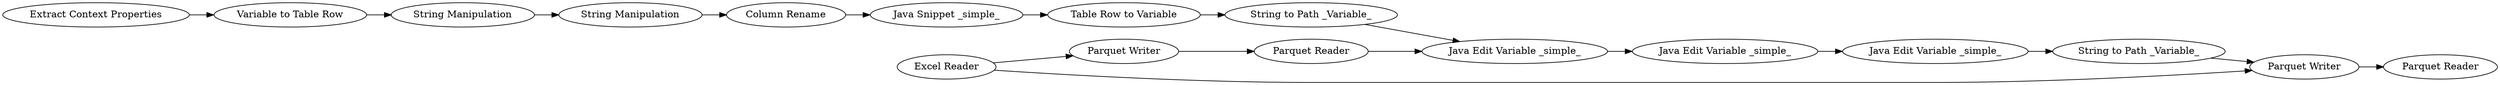 digraph {
	56 -> 57
	250 -> 254
	5 -> 254
	48 -> 47
	254 -> 256
	4 -> 5
	2 -> 259
	248 -> 46
	255 -> 259
	257 -> 255
	47 -> 248
	256 -> 257
	57 -> 48
	249 -> 250
	46 -> 249
	259 -> 258
	2 -> 4
	5 [label="Parquet Reader"]
	48 [label="String Manipulation"]
	248 [label="Column Rename"]
	57 [label="Variable to Table Row"]
	256 [label="Java Edit Variable _simple_"]
	258 [label="Parquet Reader"]
	255 [label="String to Path _Variable_"]
	46 [label="Java Snippet _simple_"]
	47 [label="String Manipulation"]
	249 [label="Table Row to Variable"]
	250 [label="String to Path _Variable_"]
	4 [label="Parquet Writer"]
	56 [label="Extract Context Properties"]
	257 [label="Java Edit Variable _simple_"]
	259 [label="Parquet Writer"]
	2 [label="Excel Reader"]
	254 [label="Java Edit Variable _simple_"]
	rankdir=LR
}
